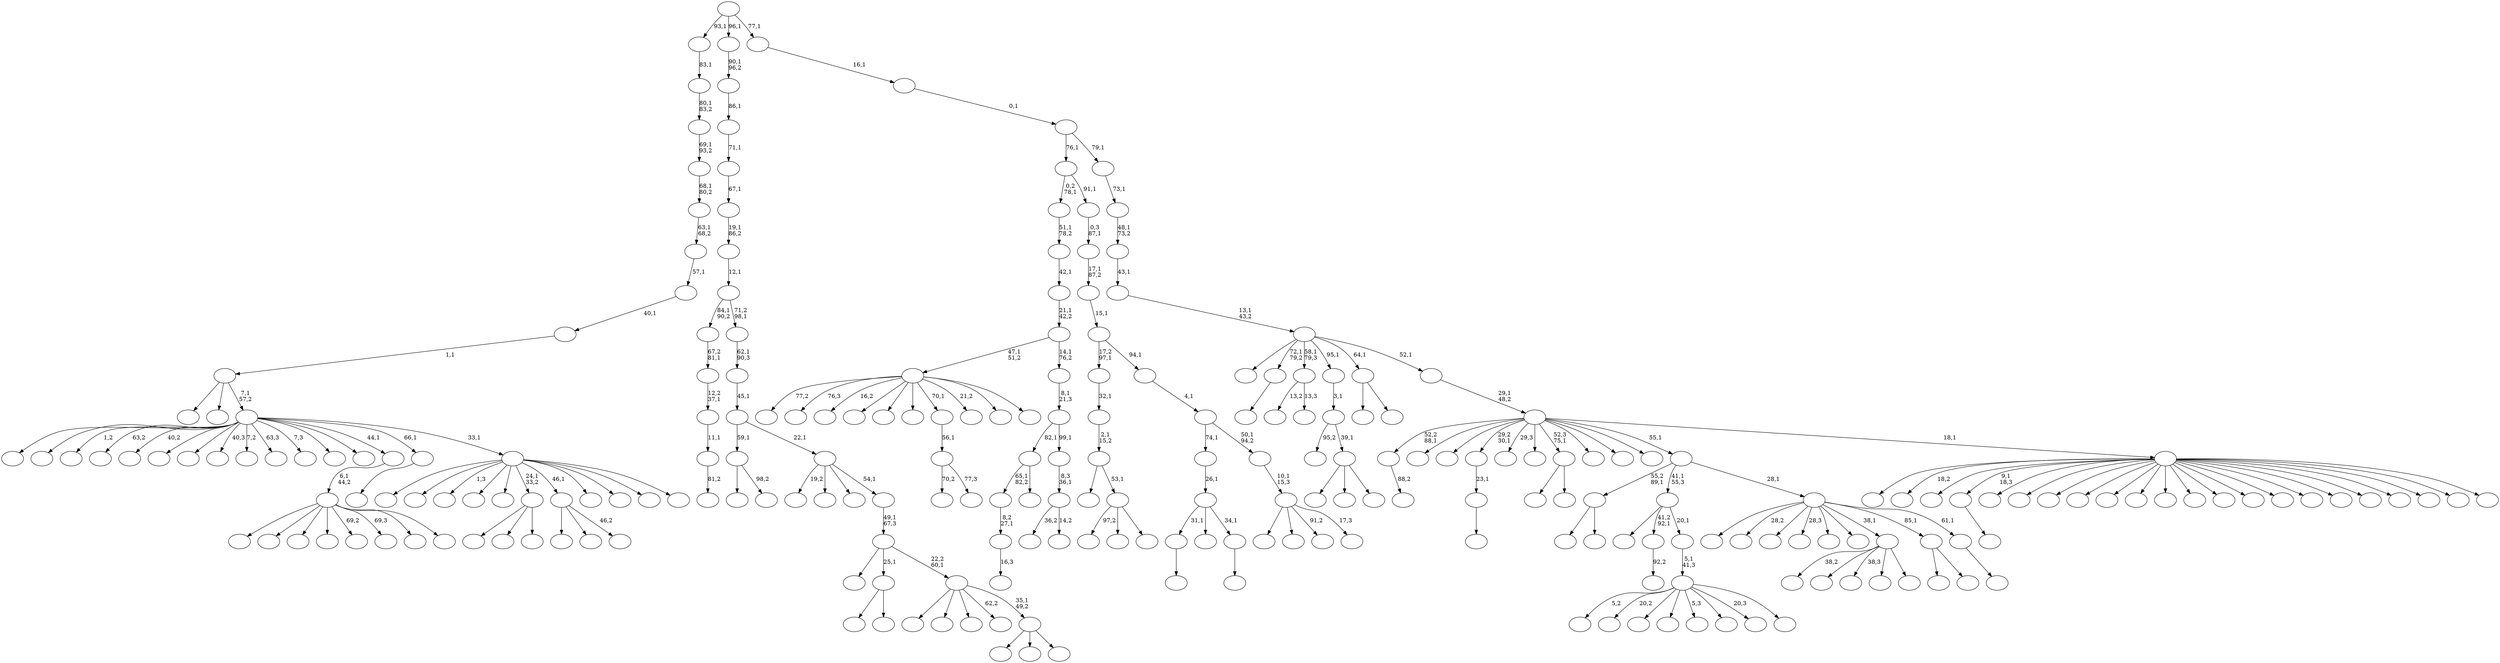 digraph T {
	250 [label=""]
	249 [label=""]
	248 [label=""]
	247 [label=""]
	246 [label=""]
	245 [label=""]
	244 [label=""]
	243 [label=""]
	242 [label=""]
	241 [label=""]
	240 [label=""]
	239 [label=""]
	238 [label=""]
	237 [label=""]
	236 [label=""]
	235 [label=""]
	234 [label=""]
	233 [label=""]
	232 [label=""]
	231 [label=""]
	230 [label=""]
	229 [label=""]
	228 [label=""]
	227 [label=""]
	226 [label=""]
	225 [label=""]
	224 [label=""]
	223 [label=""]
	222 [label=""]
	221 [label=""]
	220 [label=""]
	219 [label=""]
	218 [label=""]
	217 [label=""]
	216 [label=""]
	215 [label=""]
	214 [label=""]
	213 [label=""]
	212 [label=""]
	211 [label=""]
	210 [label=""]
	209 [label=""]
	208 [label=""]
	207 [label=""]
	206 [label=""]
	205 [label=""]
	204 [label=""]
	203 [label=""]
	202 [label=""]
	201 [label=""]
	200 [label=""]
	199 [label=""]
	198 [label=""]
	197 [label=""]
	196 [label=""]
	195 [label=""]
	194 [label=""]
	193 [label=""]
	192 [label=""]
	191 [label=""]
	190 [label=""]
	189 [label=""]
	188 [label=""]
	187 [label=""]
	186 [label=""]
	185 [label=""]
	184 [label=""]
	183 [label=""]
	182 [label=""]
	181 [label=""]
	180 [label=""]
	179 [label=""]
	178 [label=""]
	177 [label=""]
	176 [label=""]
	175 [label=""]
	174 [label=""]
	173 [label=""]
	172 [label=""]
	171 [label=""]
	170 [label=""]
	169 [label=""]
	168 [label=""]
	167 [label=""]
	166 [label=""]
	165 [label=""]
	164 [label=""]
	163 [label=""]
	162 [label=""]
	161 [label=""]
	160 [label=""]
	159 [label=""]
	158 [label=""]
	157 [label=""]
	156 [label=""]
	155 [label=""]
	154 [label=""]
	153 [label=""]
	152 [label=""]
	151 [label=""]
	150 [label=""]
	149 [label=""]
	148 [label=""]
	147 [label=""]
	146 [label=""]
	145 [label=""]
	144 [label=""]
	143 [label=""]
	142 [label=""]
	141 [label=""]
	140 [label=""]
	139 [label=""]
	138 [label=""]
	137 [label=""]
	136 [label=""]
	135 [label=""]
	134 [label=""]
	133 [label=""]
	132 [label=""]
	131 [label=""]
	130 [label=""]
	129 [label=""]
	128 [label=""]
	127 [label=""]
	126 [label=""]
	125 [label=""]
	124 [label=""]
	123 [label=""]
	122 [label=""]
	121 [label=""]
	120 [label=""]
	119 [label=""]
	118 [label=""]
	117 [label=""]
	116 [label=""]
	115 [label=""]
	114 [label=""]
	113 [label=""]
	112 [label=""]
	111 [label=""]
	110 [label=""]
	109 [label=""]
	108 [label=""]
	107 [label=""]
	106 [label=""]
	105 [label=""]
	104 [label=""]
	103 [label=""]
	102 [label=""]
	101 [label=""]
	100 [label=""]
	99 [label=""]
	98 [label=""]
	97 [label=""]
	96 [label=""]
	95 [label=""]
	94 [label=""]
	93 [label=""]
	92 [label=""]
	91 [label=""]
	90 [label=""]
	89 [label=""]
	88 [label=""]
	87 [label=""]
	86 [label=""]
	85 [label=""]
	84 [label=""]
	83 [label=""]
	82 [label=""]
	81 [label=""]
	80 [label=""]
	79 [label=""]
	78 [label=""]
	77 [label=""]
	76 [label=""]
	75 [label=""]
	74 [label=""]
	73 [label=""]
	72 [label=""]
	71 [label=""]
	70 [label=""]
	69 [label=""]
	68 [label=""]
	67 [label=""]
	66 [label=""]
	65 [label=""]
	64 [label=""]
	63 [label=""]
	62 [label=""]
	61 [label=""]
	60 [label=""]
	59 [label=""]
	58 [label=""]
	57 [label=""]
	56 [label=""]
	55 [label=""]
	54 [label=""]
	53 [label=""]
	52 [label=""]
	51 [label=""]
	50 [label=""]
	49 [label=""]
	48 [label=""]
	47 [label=""]
	46 [label=""]
	45 [label=""]
	44 [label=""]
	43 [label=""]
	42 [label=""]
	41 [label=""]
	40 [label=""]
	39 [label=""]
	38 [label=""]
	37 [label=""]
	36 [label=""]
	35 [label=""]
	34 [label=""]
	33 [label=""]
	32 [label=""]
	31 [label=""]
	30 [label=""]
	29 [label=""]
	28 [label=""]
	27 [label=""]
	26 [label=""]
	25 [label=""]
	24 [label=""]
	23 [label=""]
	22 [label=""]
	21 [label=""]
	20 [label=""]
	19 [label=""]
	18 [label=""]
	17 [label=""]
	16 [label=""]
	15 [label=""]
	14 [label=""]
	13 [label=""]
	12 [label=""]
	11 [label=""]
	10 [label=""]
	9 [label=""]
	8 [label=""]
	7 [label=""]
	6 [label=""]
	5 [label=""]
	4 [label=""]
	3 [label=""]
	2 [label=""]
	1 [label=""]
	0 [label=""]
	236 -> 237 [label=""]
	219 -> 220 [label="88,2"]
	209 -> 210 [label=""]
	202 -> 203 [label=""]
	195 -> 196 [label="16,3"]
	194 -> 195 [label="8,2\n27,1"]
	181 -> 194 [label="65,1\n82,2"]
	181 -> 182 [label=""]
	167 -> 168 [label=""]
	166 -> 167 [label="23,1"]
	163 -> 222 [label="70,2"]
	163 -> 164 [label="77,3"]
	162 -> 163 [label="56,1"]
	139 -> 193 [label="13,2"]
	139 -> 140 [label="13,3"]
	135 -> 136 [label="92,2"]
	128 -> 229 [label=""]
	128 -> 192 [label=""]
	128 -> 129 [label=""]
	127 -> 176 [label="95,2"]
	127 -> 128 [label="39,1"]
	126 -> 127 [label="3,1"]
	122 -> 183 [label=""]
	122 -> 123 [label=""]
	120 -> 121 [label=""]
	119 -> 209 [label="31,1"]
	119 -> 169 [label=""]
	119 -> 120 [label="34,1"]
	118 -> 119 [label="26,1"]
	115 -> 241 [label="38,2"]
	115 -> 230 [label=""]
	115 -> 204 [label="38,3"]
	115 -> 144 [label=""]
	115 -> 116 [label=""]
	108 -> 177 [label=""]
	108 -> 109 [label=""]
	105 -> 200 [label=""]
	105 -> 106 [label=""]
	103 -> 159 [label=""]
	103 -> 143 [label=""]
	103 -> 104 [label=""]
	101 -> 152 [label=""]
	101 -> 102 [label="98,2"]
	98 -> 189 [label=""]
	98 -> 99 [label=""]
	96 -> 226 [label="5,2"]
	96 -> 208 [label="20,2"]
	96 -> 199 [label=""]
	96 -> 190 [label=""]
	96 -> 179 [label="5,3"]
	96 -> 154 [label=""]
	96 -> 107 [label="20,3"]
	96 -> 97 [label=""]
	95 -> 96 [label="5,1\n41,3"]
	94 -> 138 [label=""]
	94 -> 135 [label="41,2\n92,1"]
	94 -> 95 [label="20,1"]
	92 -> 247 [label="77,2"]
	92 -> 246 [label="76,3"]
	92 -> 233 [label="16,2"]
	92 -> 228 [label=""]
	92 -> 215 [label=""]
	92 -> 185 [label=""]
	92 -> 162 [label="70,1"]
	92 -> 156 [label="21,2"]
	92 -> 117 [label=""]
	92 -> 93 [label=""]
	90 -> 214 [label=""]
	90 -> 157 [label=""]
	90 -> 91 [label="46,2"]
	86 -> 238 [label="97,2"]
	86 -> 145 [label=""]
	86 -> 87 [label=""]
	85 -> 207 [label=""]
	85 -> 86 [label="53,1"]
	84 -> 85 [label="2,1\n15,2"]
	83 -> 84 [label="32,1"]
	81 -> 212 [label="36,2"]
	81 -> 82 [label="14,2"]
	80 -> 81 [label="8,3\n36,1"]
	79 -> 181 [label="82,1"]
	79 -> 80 [label="99,1"]
	78 -> 79 [label="8,1\n21,3"]
	77 -> 92 [label="47,1\n51,2"]
	77 -> 78 [label="14,1\n76,2"]
	76 -> 77 [label="21,1\n42,2"]
	75 -> 76 [label="42,1"]
	74 -> 75 [label="51,1\n78,2"]
	67 -> 68 [label="81,2"]
	66 -> 67 [label="11,1"]
	65 -> 66 [label="12,2\n37,1"]
	64 -> 65 [label="67,2\n81,1"]
	62 -> 188 [label=""]
	62 -> 63 [label=""]
	60 -> 173 [label=""]
	60 -> 134 [label=""]
	60 -> 132 [label="91,2"]
	60 -> 61 [label="17,3"]
	59 -> 60 [label="10,1\n15,3"]
	58 -> 118 [label="74,1"]
	58 -> 59 [label="50,1\n94,2"]
	57 -> 58 [label="4,1"]
	56 -> 83 [label="17,2\n97,1"]
	56 -> 57 [label="94,1"]
	55 -> 56 [label="15,1"]
	54 -> 55 [label="17,1\n87,2"]
	53 -> 54 [label="0,3\n87,1"]
	52 -> 74 [label="0,2\n78,1"]
	52 -> 53 [label="91,1"]
	50 -> 51 [label=""]
	49 -> 249 [label=""]
	49 -> 234 [label="28,2"]
	49 -> 216 [label=""]
	49 -> 201 [label="28,3"]
	49 -> 161 [label=""]
	49 -> 137 [label=""]
	49 -> 115 [label="38,1"]
	49 -> 105 [label="85,1"]
	49 -> 50 [label="61,1"]
	48 -> 108 [label="55,2\n89,1"]
	48 -> 94 [label="41,1\n55,3"]
	48 -> 49 [label="28,1"]
	45 -> 240 [label=""]
	45 -> 235 [label=""]
	45 -> 218 [label=""]
	45 -> 197 [label=""]
	45 -> 170 [label="69,2"]
	45 -> 165 [label="69,3"]
	45 -> 72 [label=""]
	45 -> 46 [label=""]
	44 -> 45 [label="6,1\n44,2"]
	42 -> 43 [label=""]
	39 -> 245 [label=""]
	39 -> 224 [label=""]
	39 -> 223 [label="1,3"]
	39 -> 153 [label=""]
	39 -> 142 [label=""]
	39 -> 103 [label="24,1\n33,2"]
	39 -> 90 [label="46,1"]
	39 -> 89 [label=""]
	39 -> 47 [label=""]
	39 -> 41 [label=""]
	39 -> 40 [label=""]
	38 -> 242 [label=""]
	38 -> 239 [label=""]
	38 -> 205 [label="1,2"]
	38 -> 191 [label="63,2"]
	38 -> 184 [label="40,2"]
	38 -> 180 [label=""]
	38 -> 172 [label=""]
	38 -> 150 [label="40,3"]
	38 -> 149 [label="7,2"]
	38 -> 146 [label="63,3"]
	38 -> 141 [label="7,3"]
	38 -> 112 [label=""]
	38 -> 88 [label=""]
	38 -> 44 [label="44,1"]
	38 -> 42 [label="66,1"]
	38 -> 39 [label="33,1"]
	37 -> 174 [label=""]
	37 -> 147 [label=""]
	37 -> 38 [label="7,1\n57,2"]
	36 -> 37 [label="1,1"]
	35 -> 36 [label="40,1"]
	34 -> 35 [label="57,1"]
	33 -> 34 [label="63,1\n68,2"]
	32 -> 33 [label="68,1\n80,2"]
	31 -> 32 [label="69,1\n93,2"]
	30 -> 31 [label="80,1\n83,2"]
	29 -> 30 [label="83,1"]
	27 -> 250 [label=""]
	27 -> 100 [label=""]
	27 -> 28 [label=""]
	26 -> 175 [label=""]
	26 -> 155 [label=""]
	26 -> 124 [label=""]
	26 -> 70 [label="62,2"]
	26 -> 27 [label="35,1\n49,2"]
	25 -> 232 [label=""]
	25 -> 62 [label="25,1"]
	25 -> 26 [label="22,2\n60,1"]
	24 -> 25 [label="49,1\n67,3"]
	23 -> 130 [label="19,2"]
	23 -> 73 [label=""]
	23 -> 71 [label=""]
	23 -> 24 [label="54,1"]
	22 -> 101 [label="59,1"]
	22 -> 23 [label="22,1"]
	21 -> 22 [label="45,1"]
	20 -> 21 [label="62,1\n90,3"]
	19 -> 64 [label="84,1\n90,2"]
	19 -> 20 [label="71,2\n98,1"]
	18 -> 19 [label="12,1"]
	17 -> 18 [label="19,1\n86,2"]
	16 -> 17 [label="67,1"]
	15 -> 16 [label="71,1"]
	14 -> 15 [label="86,1"]
	13 -> 14 [label="90,1\n96,2"]
	11 -> 248 [label=""]
	11 -> 244 [label="18,2"]
	11 -> 243 [label=""]
	11 -> 236 [label="9,1\n18,3"]
	11 -> 231 [label=""]
	11 -> 227 [label=""]
	11 -> 225 [label=""]
	11 -> 221 [label=""]
	11 -> 217 [label=""]
	11 -> 206 [label=""]
	11 -> 198 [label=""]
	11 -> 186 [label=""]
	11 -> 178 [label=""]
	11 -> 171 [label=""]
	11 -> 160 [label=""]
	11 -> 158 [label=""]
	11 -> 151 [label=""]
	11 -> 133 [label=""]
	11 -> 131 [label=""]
	11 -> 114 [label=""]
	11 -> 113 [label=""]
	11 -> 12 [label=""]
	10 -> 219 [label="52,2\n88,1"]
	10 -> 211 [label=""]
	10 -> 187 [label=""]
	10 -> 166 [label="29,2\n30,1"]
	10 -> 148 [label="29,3"]
	10 -> 125 [label=""]
	10 -> 122 [label="52,3\n75,1"]
	10 -> 111 [label=""]
	10 -> 110 [label=""]
	10 -> 69 [label=""]
	10 -> 48 [label="55,1"]
	10 -> 11 [label="18,1"]
	9 -> 10 [label="29,1\n48,2"]
	8 -> 213 [label=""]
	8 -> 202 [label="72,1\n79,2"]
	8 -> 139 [label="58,1\n79,3"]
	8 -> 126 [label="95,1"]
	8 -> 98 [label="64,1"]
	8 -> 9 [label="52,1"]
	7 -> 8 [label="13,1\n43,2"]
	6 -> 7 [label="43,1"]
	5 -> 6 [label="48,1\n73,2"]
	4 -> 5 [label="73,1"]
	3 -> 52 [label="76,1"]
	3 -> 4 [label="79,1"]
	2 -> 3 [label="0,1"]
	1 -> 2 [label="16,1"]
	0 -> 29 [label="93,1"]
	0 -> 13 [label="96,1"]
	0 -> 1 [label="77,1"]
}
